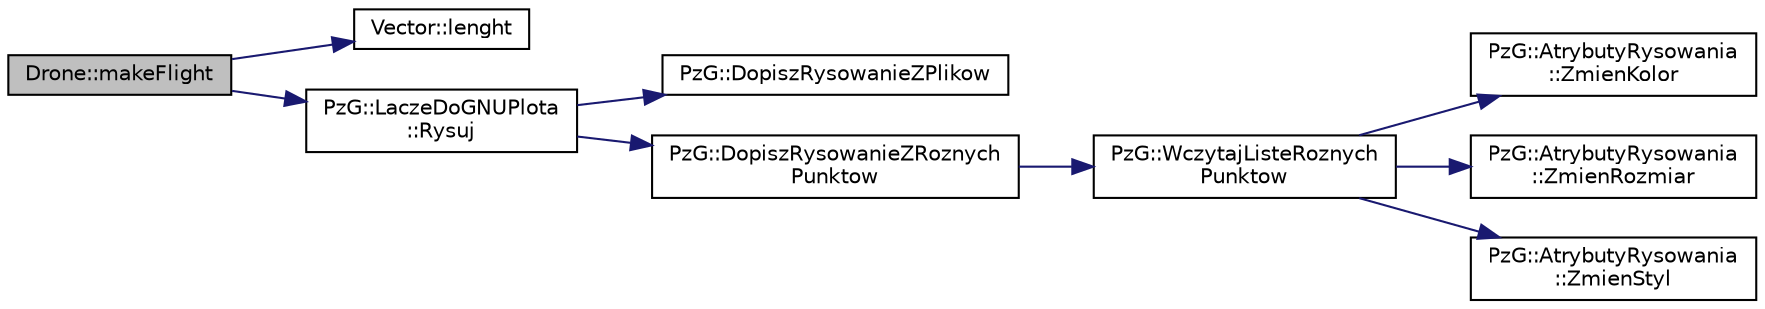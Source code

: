 digraph "Drone::makeFlight"
{
 // LATEX_PDF_SIZE
  edge [fontname="Helvetica",fontsize="10",labelfontname="Helvetica",labelfontsize="10"];
  node [fontname="Helvetica",fontsize="10",shape=record];
  rankdir="LR";
  Node1 [label="Drone::makeFlight",height=0.2,width=0.4,color="black", fillcolor="grey75", style="filled", fontcolor="black",tooltip="Funkcja wykonuje lot drona."];
  Node1 -> Node2 [color="midnightblue",fontsize="10",style="solid",fontname="Helvetica"];
  Node2 [label="Vector::lenght",height=0.2,width=0.4,color="black", fillcolor="white", style="filled",URL="$class_vector.html#a1993bbd5d869d5a7ab4a6762bfc9d61b",tooltip="Funkcja zwraca długość wektora."];
  Node1 -> Node3 [color="midnightblue",fontsize="10",style="solid",fontname="Helvetica"];
  Node3 [label="PzG::LaczeDoGNUPlota\l::Rysuj",height=0.2,width=0.4,color="black", fillcolor="white", style="filled",URL="$class_pz_g_1_1_lacze_do_g_n_u_plota.html#a065f5b8402737cc62b0ad4f66d028335",tooltip="Generuje polecenie rysowania i przesyła je do gnuplota."];
  Node3 -> Node4 [color="midnightblue",fontsize="10",style="solid",fontname="Helvetica"];
  Node4 [label="PzG::DopiszRysowanieZPlikow",height=0.2,width=0.4,color="black", fillcolor="white", style="filled",URL="$namespace_pz_g.html#aa010184f31b26bb561b42f22438b821e",tooltip="Funkcja pomocnicza, dopisuje do polecenia wpisy związane z rysowaniem z pliku."];
  Node3 -> Node5 [color="midnightblue",fontsize="10",style="solid",fontname="Helvetica"];
  Node5 [label="PzG::DopiszRysowanieZRoznych\lPunktow",height=0.2,width=0.4,color="black", fillcolor="white", style="filled",URL="$namespace_pz_g.html#a7227cb39c785b1c746b6bb5515c0b781",tooltip="Dodaje do listy rysowanych punktów, punkty o różnych rozmiarach."];
  Node5 -> Node6 [color="midnightblue",fontsize="10",style="solid",fontname="Helvetica"];
  Node6 [label="PzG::WczytajListeRoznych\lPunktow",height=0.2,width=0.4,color="black", fillcolor="white", style="filled",URL="$namespace_pz_g.html#a169c311f0e0b6ffadcd44e91e749f72d",tooltip="Wczytuje z pliku listę punktów."];
  Node6 -> Node7 [color="midnightblue",fontsize="10",style="solid",fontname="Helvetica"];
  Node7 [label="PzG::AtrybutyRysowania\l::ZmienKolor",height=0.2,width=0.4,color="black", fillcolor="white", style="filled",URL="$class_pz_g_1_1_atrybuty_rysowania.html#ab068535b4d2f755c394557d1da72a4eb",tooltip="Zmienia kolor rysowania."];
  Node6 -> Node8 [color="midnightblue",fontsize="10",style="solid",fontname="Helvetica"];
  Node8 [label="PzG::AtrybutyRysowania\l::ZmienRozmiar",height=0.2,width=0.4,color="black", fillcolor="white", style="filled",URL="$class_pz_g_1_1_atrybuty_rysowania.html#af4b140eb03bc10b6fd816fad63f8372e",tooltip="Zmienia rozmiar rysowania."];
  Node6 -> Node9 [color="midnightblue",fontsize="10",style="solid",fontname="Helvetica"];
  Node9 [label="PzG::AtrybutyRysowania\l::ZmienStyl",height=0.2,width=0.4,color="black", fillcolor="white", style="filled",URL="$class_pz_g_1_1_atrybuty_rysowania.html#a2ac97706124b14072715ecf3f07e82b4",tooltip="Zmienia styl rysowania."];
}
